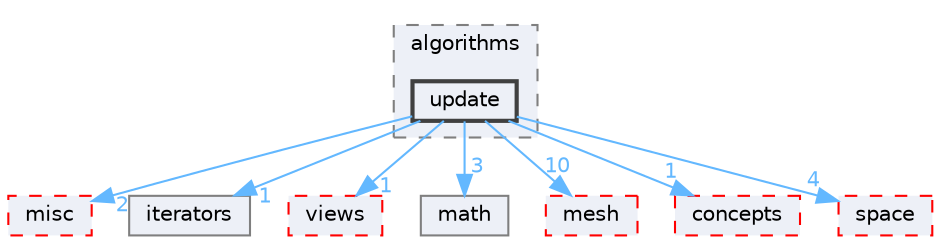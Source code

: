 digraph "/home/runner/work/vclib/vclib/include/vclib/algorithms/update"
{
 // LATEX_PDF_SIZE
  bgcolor="transparent";
  edge [fontname=Helvetica,fontsize=10,labelfontname=Helvetica,labelfontsize=10];
  node [fontname=Helvetica,fontsize=10,shape=box,height=0.2,width=0.4];
  compound=true
  subgraph clusterdir_184ccdea67371fe98b8576ffb8dc8f0b {
    graph [ bgcolor="#edf0f7", pencolor="grey50", label="algorithms", fontname=Helvetica,fontsize=10 style="filled,dashed", URL="dir_184ccdea67371fe98b8576ffb8dc8f0b.html",tooltip=""]
  dir_0c30c288609dca947c9a20e317fd48dd [label="update", fillcolor="#edf0f7", color="grey25", style="filled,bold", URL="dir_0c30c288609dca947c9a20e317fd48dd.html",tooltip=""];
  }
  dir_1d5d86545c5ee72848d4833136f0caa9 [label="misc", fillcolor="#edf0f7", color="red", style="filled,dashed", URL="dir_1d5d86545c5ee72848d4833136f0caa9.html",tooltip=""];
  dir_48539028f9f417e400eda4b9af7b4212 [label="iterators", fillcolor="#edf0f7", color="grey50", style="filled", URL="dir_48539028f9f417e400eda4b9af7b4212.html",tooltip=""];
  dir_73c7b2964be4f83c14fe98a3a9281ec6 [label="views", fillcolor="#edf0f7", color="red", style="filled,dashed", URL="dir_73c7b2964be4f83c14fe98a3a9281ec6.html",tooltip=""];
  dir_96ccdd9de2e0c21b924c5a2b723ad6a0 [label="math", fillcolor="#edf0f7", color="grey50", style="filled", URL="dir_96ccdd9de2e0c21b924c5a2b723ad6a0.html",tooltip=""];
  dir_b7cba7c08bd1746e313314f7773d6465 [label="mesh", fillcolor="#edf0f7", color="red", style="filled,dashed", URL="dir_b7cba7c08bd1746e313314f7773d6465.html",tooltip=""];
  dir_d8d31096cdb23314816d0514c2e28657 [label="concepts", fillcolor="#edf0f7", color="red", style="filled,dashed", URL="dir_d8d31096cdb23314816d0514c2e28657.html",tooltip=""];
  dir_f5c67e0d94465501863c6ccee7fad822 [label="space", fillcolor="#edf0f7", color="red", style="filled,dashed", URL="dir_f5c67e0d94465501863c6ccee7fad822.html",tooltip=""];
  dir_0c30c288609dca947c9a20e317fd48dd->dir_1d5d86545c5ee72848d4833136f0caa9 [headlabel="2", labeldistance=1.5 headhref="dir_000055_000037.html" color="steelblue1" fontcolor="steelblue1"];
  dir_0c30c288609dca947c9a20e317fd48dd->dir_48539028f9f417e400eda4b9af7b4212 [headlabel="1", labeldistance=1.5 headhref="dir_000055_000026.html" color="steelblue1" fontcolor="steelblue1"];
  dir_0c30c288609dca947c9a20e317fd48dd->dir_73c7b2964be4f83c14fe98a3a9281ec6 [headlabel="1", labeldistance=1.5 headhref="dir_000055_000058.html" color="steelblue1" fontcolor="steelblue1"];
  dir_0c30c288609dca947c9a20e317fd48dd->dir_96ccdd9de2e0c21b924c5a2b723ad6a0 [headlabel="3", labeldistance=1.5 headhref="dir_000055_000031.html" color="steelblue1" fontcolor="steelblue1"];
  dir_0c30c288609dca947c9a20e317fd48dd->dir_b7cba7c08bd1746e313314f7773d6465 [headlabel="10", labeldistance=1.5 headhref="dir_000055_000034.html" color="steelblue1" fontcolor="steelblue1"];
  dir_0c30c288609dca947c9a20e317fd48dd->dir_d8d31096cdb23314816d0514c2e28657 [headlabel="1", labeldistance=1.5 headhref="dir_000055_000005.html" color="steelblue1" fontcolor="steelblue1"];
  dir_0c30c288609dca947c9a20e317fd48dd->dir_f5c67e0d94465501863c6ccee7fad822 [headlabel="4", labeldistance=1.5 headhref="dir_000055_000051.html" color="steelblue1" fontcolor="steelblue1"];
}
